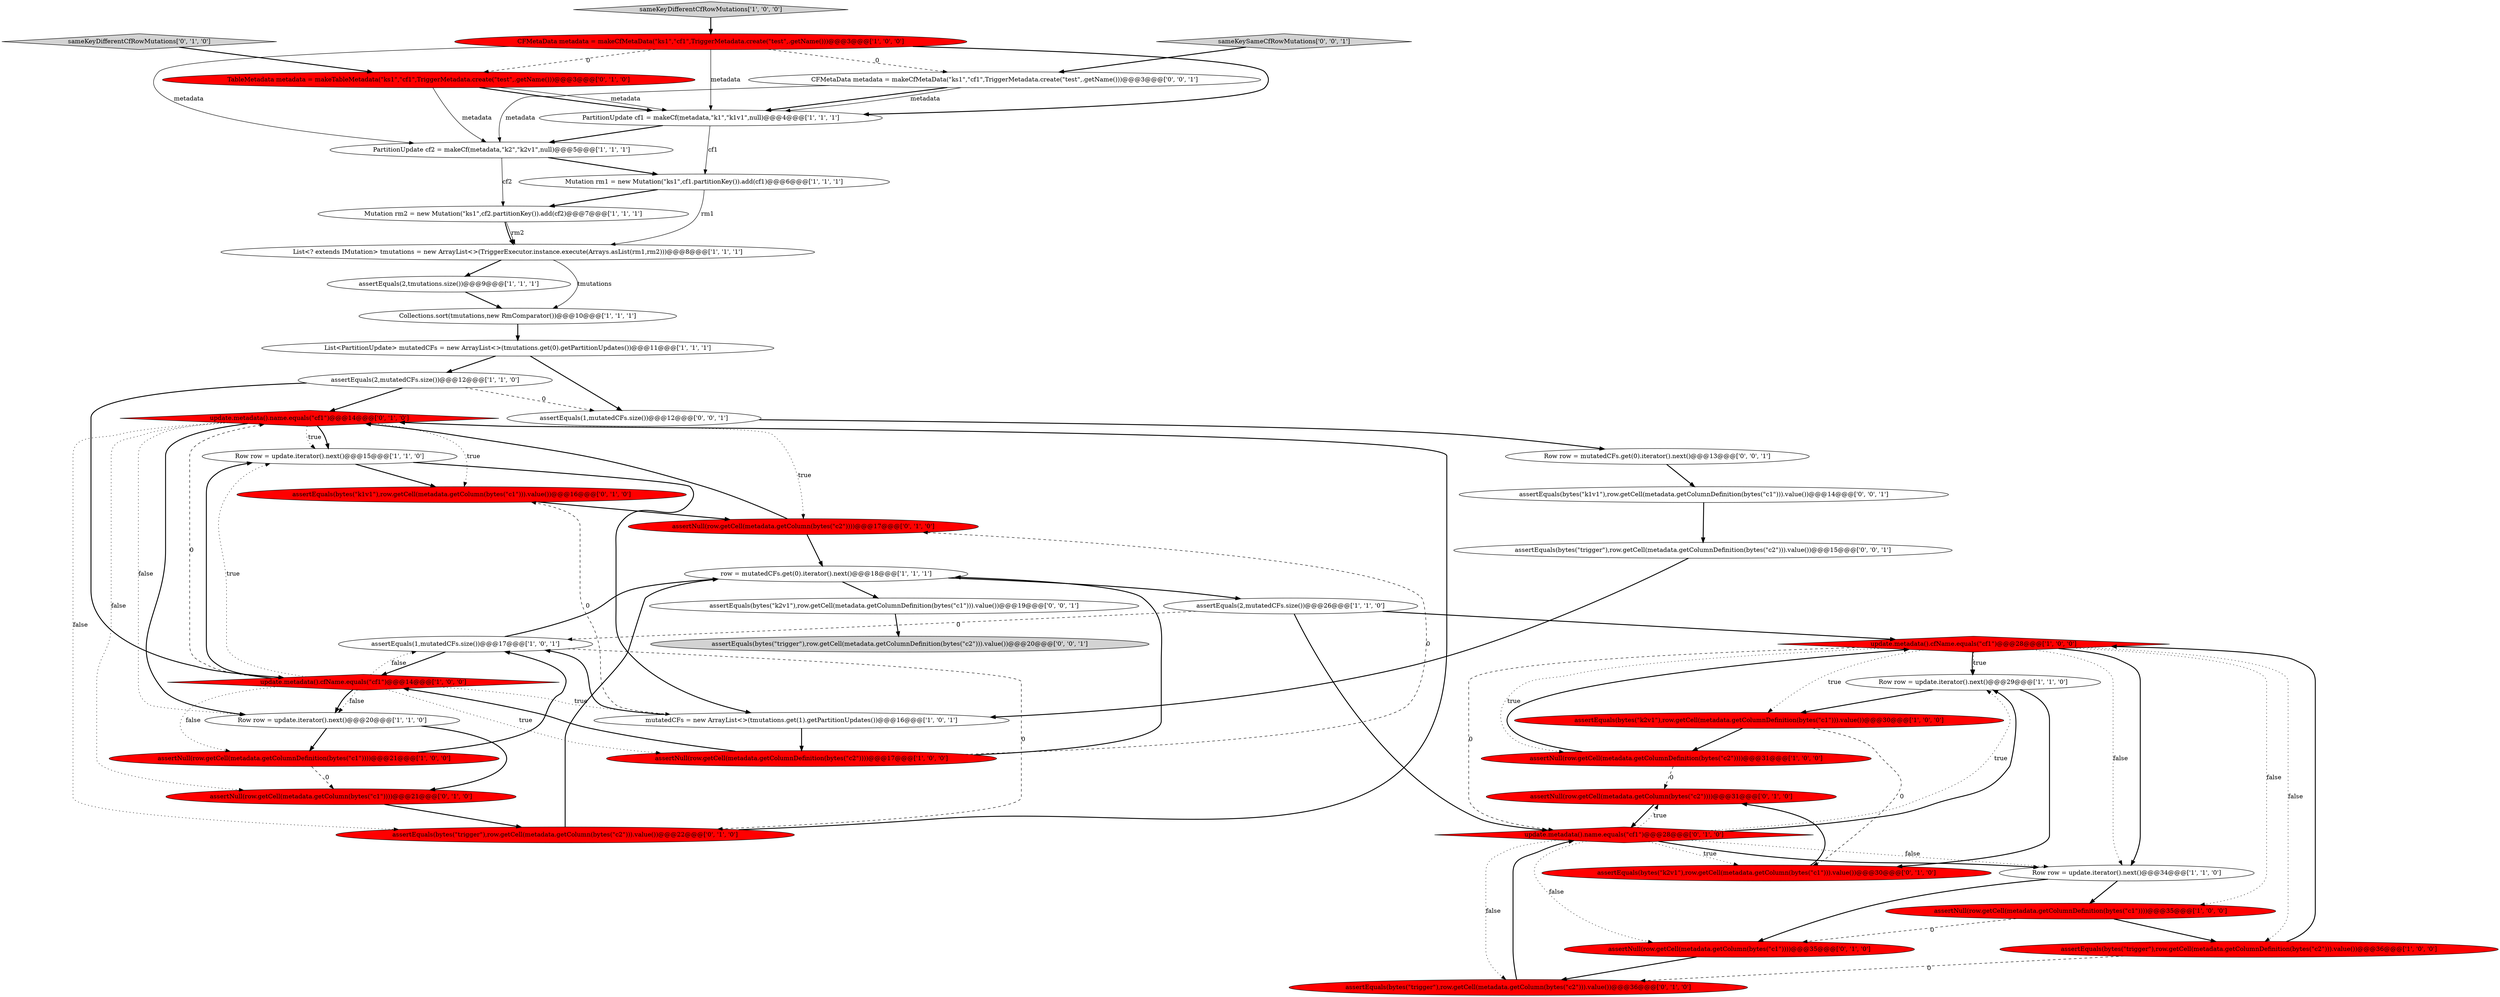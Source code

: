 digraph {
37 [style = filled, label = "update.metadata().name.equals(\"cf1\")@@@14@@@['0', '1', '0']", fillcolor = red, shape = diamond image = "AAA1AAABBB2BBB"];
2 [style = filled, label = "Row row = update.iterator().next()@@@15@@@['1', '1', '0']", fillcolor = white, shape = ellipse image = "AAA0AAABBB1BBB"];
29 [style = filled, label = "assertEquals(bytes(\"k1v1\"),row.getCell(metadata.getColumn(bytes(\"c1\"))).value())@@@16@@@['0', '1', '0']", fillcolor = red, shape = ellipse image = "AAA1AAABBB2BBB"];
11 [style = filled, label = "Mutation rm2 = new Mutation(\"ks1\",cf2.partitionKey()).add(cf2)@@@7@@@['1', '1', '1']", fillcolor = white, shape = ellipse image = "AAA0AAABBB1BBB"];
43 [style = filled, label = "Row row = mutatedCFs.get(0).iterator().next()@@@13@@@['0', '0', '1']", fillcolor = white, shape = ellipse image = "AAA0AAABBB3BBB"];
6 [style = filled, label = "sameKeyDifferentCfRowMutations['1', '0', '0']", fillcolor = lightgray, shape = diamond image = "AAA0AAABBB1BBB"];
14 [style = filled, label = "Row row = update.iterator().next()@@@29@@@['1', '1', '0']", fillcolor = white, shape = ellipse image = "AAA0AAABBB1BBB"];
9 [style = filled, label = "assertNull(row.getCell(metadata.getColumnDefinition(bytes(\"c2\"))))@@@31@@@['1', '0', '0']", fillcolor = red, shape = ellipse image = "AAA1AAABBB1BBB"];
38 [style = filled, label = "assertNull(row.getCell(metadata.getColumn(bytes(\"c1\"))))@@@35@@@['0', '1', '0']", fillcolor = red, shape = ellipse image = "AAA1AAABBB2BBB"];
5 [style = filled, label = "update.metadata().cfName.equals(\"cf1\")@@@28@@@['1', '0', '0']", fillcolor = red, shape = diamond image = "AAA1AAABBB1BBB"];
39 [style = filled, label = "sameKeySameCfRowMutations['0', '0', '1']", fillcolor = lightgray, shape = diamond image = "AAA0AAABBB3BBB"];
23 [style = filled, label = "Row row = update.iterator().next()@@@20@@@['1', '1', '0']", fillcolor = white, shape = ellipse image = "AAA0AAABBB1BBB"];
28 [style = filled, label = "assertEquals(bytes(\"trigger\"),row.getCell(metadata.getColumn(bytes(\"c2\"))).value())@@@36@@@['0', '1', '0']", fillcolor = red, shape = ellipse image = "AAA1AAABBB2BBB"];
1 [style = filled, label = "assertEquals(2,mutatedCFs.size())@@@12@@@['1', '1', '0']", fillcolor = white, shape = ellipse image = "AAA0AAABBB1BBB"];
7 [style = filled, label = "Mutation rm1 = new Mutation(\"ks1\",cf1.partitionKey()).add(cf1)@@@6@@@['1', '1', '1']", fillcolor = white, shape = ellipse image = "AAA0AAABBB1BBB"];
4 [style = filled, label = "List<PartitionUpdate> mutatedCFs = new ArrayList<>(tmutations.get(0).getPartitionUpdates())@@@11@@@['1', '1', '1']", fillcolor = white, shape = ellipse image = "AAA0AAABBB1BBB"];
10 [style = filled, label = "PartitionUpdate cf2 = makeCf(metadata,\"k2\",\"k2v1\",null)@@@5@@@['1', '1', '1']", fillcolor = white, shape = ellipse image = "AAA0AAABBB1BBB"];
16 [style = filled, label = "List<? extends IMutation> tmutations = new ArrayList<>(TriggerExecutor.instance.execute(Arrays.asList(rm1,rm2)))@@@8@@@['1', '1', '1']", fillcolor = white, shape = ellipse image = "AAA0AAABBB1BBB"];
42 [style = filled, label = "assertEquals(bytes(\"k1v1\"),row.getCell(metadata.getColumnDefinition(bytes(\"c1\"))).value())@@@14@@@['0', '0', '1']", fillcolor = white, shape = ellipse image = "AAA0AAABBB3BBB"];
13 [style = filled, label = "assertEquals(2,mutatedCFs.size())@@@26@@@['1', '1', '0']", fillcolor = white, shape = ellipse image = "AAA0AAABBB1BBB"];
8 [style = filled, label = "assertNull(row.getCell(metadata.getColumnDefinition(bytes(\"c2\"))))@@@17@@@['1', '0', '0']", fillcolor = red, shape = ellipse image = "AAA1AAABBB1BBB"];
21 [style = filled, label = "CFMetaData metadata = makeCfMetaData(\"ks1\",\"cf1\",TriggerMetadata.create(\"test\",.getName()))@@@3@@@['1', '0', '0']", fillcolor = red, shape = ellipse image = "AAA1AAABBB1BBB"];
25 [style = filled, label = "assertEquals(1,mutatedCFs.size())@@@17@@@['1', '0', '1']", fillcolor = white, shape = ellipse image = "AAA0AAABBB1BBB"];
18 [style = filled, label = "assertNull(row.getCell(metadata.getColumnDefinition(bytes(\"c1\"))))@@@35@@@['1', '0', '0']", fillcolor = red, shape = ellipse image = "AAA1AAABBB1BBB"];
22 [style = filled, label = "row = mutatedCFs.get(0).iterator().next()@@@18@@@['1', '1', '1']", fillcolor = white, shape = ellipse image = "AAA0AAABBB1BBB"];
26 [style = filled, label = "assertNull(row.getCell(metadata.getColumnDefinition(bytes(\"c1\"))))@@@21@@@['1', '0', '0']", fillcolor = red, shape = ellipse image = "AAA1AAABBB1BBB"];
30 [style = filled, label = "assertNull(row.getCell(metadata.getColumn(bytes(\"c2\"))))@@@31@@@['0', '1', '0']", fillcolor = red, shape = ellipse image = "AAA1AAABBB2BBB"];
31 [style = filled, label = "TableMetadata metadata = makeTableMetadata(\"ks1\",\"cf1\",TriggerMetadata.create(\"test\",.getName()))@@@3@@@['0', '1', '0']", fillcolor = red, shape = ellipse image = "AAA1AAABBB2BBB"];
19 [style = filled, label = "assertEquals(bytes(\"trigger\"),row.getCell(metadata.getColumnDefinition(bytes(\"c2\"))).value())@@@36@@@['1', '0', '0']", fillcolor = red, shape = ellipse image = "AAA1AAABBB1BBB"];
15 [style = filled, label = "Row row = update.iterator().next()@@@34@@@['1', '1', '0']", fillcolor = white, shape = ellipse image = "AAA0AAABBB1BBB"];
46 [style = filled, label = "assertEquals(1,mutatedCFs.size())@@@12@@@['0', '0', '1']", fillcolor = white, shape = ellipse image = "AAA0AAABBB3BBB"];
44 [style = filled, label = "assertEquals(bytes(\"trigger\"),row.getCell(metadata.getColumnDefinition(bytes(\"c2\"))).value())@@@20@@@['0', '0', '1']", fillcolor = lightgray, shape = ellipse image = "AAA0AAABBB3BBB"];
45 [style = filled, label = "assertEquals(bytes(\"k2v1\"),row.getCell(metadata.getColumnDefinition(bytes(\"c1\"))).value())@@@19@@@['0', '0', '1']", fillcolor = white, shape = ellipse image = "AAA0AAABBB3BBB"];
32 [style = filled, label = "sameKeyDifferentCfRowMutations['0', '1', '0']", fillcolor = lightgray, shape = diamond image = "AAA0AAABBB2BBB"];
12 [style = filled, label = "update.metadata().cfName.equals(\"cf1\")@@@14@@@['1', '0', '0']", fillcolor = red, shape = diamond image = "AAA1AAABBB1BBB"];
34 [style = filled, label = "update.metadata().name.equals(\"cf1\")@@@28@@@['0', '1', '0']", fillcolor = red, shape = diamond image = "AAA1AAABBB2BBB"];
36 [style = filled, label = "assertNull(row.getCell(metadata.getColumn(bytes(\"c2\"))))@@@17@@@['0', '1', '0']", fillcolor = red, shape = ellipse image = "AAA1AAABBB2BBB"];
3 [style = filled, label = "assertEquals(bytes(\"k2v1\"),row.getCell(metadata.getColumnDefinition(bytes(\"c1\"))).value())@@@30@@@['1', '0', '0']", fillcolor = red, shape = ellipse image = "AAA1AAABBB1BBB"];
35 [style = filled, label = "assertEquals(bytes(\"k2v1\"),row.getCell(metadata.getColumn(bytes(\"c1\"))).value())@@@30@@@['0', '1', '0']", fillcolor = red, shape = ellipse image = "AAA1AAABBB2BBB"];
20 [style = filled, label = "mutatedCFs = new ArrayList<>(tmutations.get(1).getPartitionUpdates())@@@16@@@['1', '0', '1']", fillcolor = white, shape = ellipse image = "AAA0AAABBB1BBB"];
27 [style = filled, label = "assertEquals(bytes(\"trigger\"),row.getCell(metadata.getColumn(bytes(\"c2\"))).value())@@@22@@@['0', '1', '0']", fillcolor = red, shape = ellipse image = "AAA1AAABBB2BBB"];
0 [style = filled, label = "PartitionUpdate cf1 = makeCf(metadata,\"k1\",\"k1v1\",null)@@@4@@@['1', '1', '1']", fillcolor = white, shape = ellipse image = "AAA0AAABBB1BBB"];
33 [style = filled, label = "assertNull(row.getCell(metadata.getColumn(bytes(\"c1\"))))@@@21@@@['0', '1', '0']", fillcolor = red, shape = ellipse image = "AAA1AAABBB2BBB"];
40 [style = filled, label = "assertEquals(bytes(\"trigger\"),row.getCell(metadata.getColumnDefinition(bytes(\"c2\"))).value())@@@15@@@['0', '0', '1']", fillcolor = white, shape = ellipse image = "AAA0AAABBB3BBB"];
41 [style = filled, label = "CFMetaData metadata = makeCfMetaData(\"ks1\",\"cf1\",TriggerMetadata.create(\"test\",.getName()))@@@3@@@['0', '0', '1']", fillcolor = white, shape = ellipse image = "AAA0AAABBB3BBB"];
17 [style = filled, label = "assertEquals(2,tmutations.size())@@@9@@@['1', '1', '1']", fillcolor = white, shape = ellipse image = "AAA0AAABBB1BBB"];
24 [style = filled, label = "Collections.sort(tmutations,new RmComparator())@@@10@@@['1', '1', '1']", fillcolor = white, shape = ellipse image = "AAA0AAABBB1BBB"];
7->16 [style = solid, label="rm1"];
14->3 [style = bold, label=""];
41->0 [style = bold, label=""];
25->22 [style = bold, label=""];
14->35 [style = bold, label=""];
12->8 [style = dotted, label="true"];
43->42 [style = bold, label=""];
34->15 [style = bold, label=""];
5->15 [style = bold, label=""];
16->24 [style = solid, label="tmutations"];
12->26 [style = dotted, label="false"];
40->20 [style = bold, label=""];
13->25 [style = dashed, label="0"];
0->7 [style = solid, label="cf1"];
19->5 [style = bold, label=""];
12->2 [style = bold, label=""];
23->33 [style = bold, label=""];
12->20 [style = dotted, label="true"];
1->12 [style = bold, label=""];
9->5 [style = bold, label=""];
34->15 [style = dotted, label="false"];
5->9 [style = dotted, label="true"];
37->36 [style = dotted, label="true"];
34->14 [style = dotted, label="true"];
19->28 [style = dashed, label="0"];
22->13 [style = bold, label=""];
11->16 [style = solid, label="rm2"];
4->46 [style = bold, label=""];
9->30 [style = dashed, label="0"];
29->36 [style = bold, label=""];
11->16 [style = bold, label=""];
34->28 [style = dotted, label="false"];
13->34 [style = bold, label=""];
15->38 [style = bold, label=""];
12->23 [style = dotted, label="false"];
2->20 [style = bold, label=""];
7->11 [style = bold, label=""];
12->37 [style = dashed, label="0"];
21->0 [style = bold, label=""];
38->28 [style = bold, label=""];
41->10 [style = solid, label="metadata"];
12->2 [style = dotted, label="true"];
5->15 [style = dotted, label="false"];
18->19 [style = bold, label=""];
26->33 [style = dashed, label="0"];
30->34 [style = bold, label=""];
16->17 [style = bold, label=""];
5->3 [style = dotted, label="true"];
27->22 [style = bold, label=""];
10->7 [style = bold, label=""];
33->27 [style = bold, label=""];
42->40 [style = bold, label=""];
20->25 [style = bold, label=""];
20->29 [style = dashed, label="0"];
5->34 [style = dashed, label="0"];
8->22 [style = bold, label=""];
10->11 [style = solid, label="cf2"];
20->8 [style = bold, label=""];
1->46 [style = dashed, label="0"];
13->5 [style = bold, label=""];
39->41 [style = bold, label=""];
34->14 [style = bold, label=""];
36->37 [style = bold, label=""];
32->31 [style = bold, label=""];
46->43 [style = bold, label=""];
3->35 [style = dashed, label="0"];
22->45 [style = bold, label=""];
6->21 [style = bold, label=""];
31->0 [style = bold, label=""];
37->27 [style = dotted, label="false"];
21->0 [style = solid, label="metadata"];
8->36 [style = dashed, label="0"];
37->23 [style = dotted, label="false"];
45->44 [style = bold, label=""];
3->9 [style = bold, label=""];
21->31 [style = dashed, label="0"];
27->37 [style = bold, label=""];
34->35 [style = dotted, label="true"];
25->27 [style = dashed, label="0"];
21->10 [style = solid, label="metadata"];
41->0 [style = solid, label="metadata"];
37->2 [style = bold, label=""];
4->1 [style = bold, label=""];
34->30 [style = dotted, label="true"];
35->30 [style = bold, label=""];
8->12 [style = bold, label=""];
1->37 [style = bold, label=""];
5->14 [style = dotted, label="true"];
5->19 [style = dotted, label="false"];
5->18 [style = dotted, label="false"];
28->34 [style = bold, label=""];
26->25 [style = bold, label=""];
23->26 [style = bold, label=""];
31->10 [style = solid, label="metadata"];
37->29 [style = dotted, label="true"];
5->14 [style = bold, label=""];
37->23 [style = bold, label=""];
18->38 [style = dashed, label="0"];
15->18 [style = bold, label=""];
37->33 [style = dotted, label="false"];
0->10 [style = bold, label=""];
17->24 [style = bold, label=""];
24->4 [style = bold, label=""];
25->12 [style = bold, label=""];
34->38 [style = dotted, label="false"];
21->41 [style = dashed, label="0"];
12->23 [style = bold, label=""];
2->29 [style = bold, label=""];
37->2 [style = dotted, label="true"];
31->0 [style = solid, label="metadata"];
12->25 [style = dotted, label="false"];
36->22 [style = bold, label=""];
}
